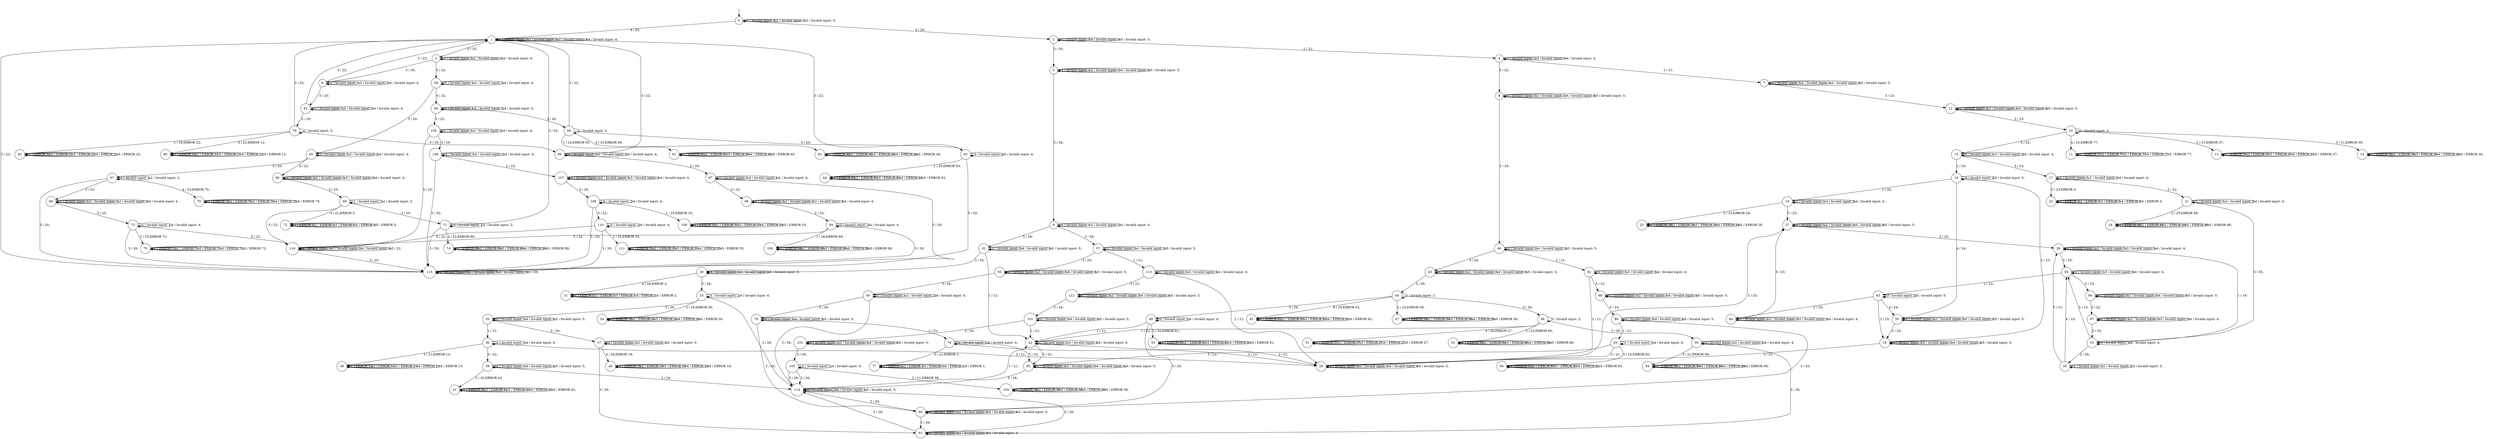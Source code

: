 digraph g {
__start0 [label="" shape="none"];

	s0 [shape="circle" label="0"];
	s1 [shape="circle" label="1"];
	s2 [shape="circle" label="2"];
	s3 [shape="circle" label="3"];
	s4 [shape="circle" label="4"];
	s5 [shape="circle" label="5"];
	s6 [shape="circle" label="6"];
	s7 [shape="circle" label="7"];
	s8 [shape="circle" label="8"];
	s9 [shape="circle" label="9"];
	s10 [shape="circle" label="10"];
	s11 [shape="circle" label="11"];
	s12 [shape="circle" label="12"];
	s13 [shape="circle" label="13"];
	s14 [shape="circle" label="14"];
	s15 [shape="circle" label="15"];
	s16 [shape="circle" label="16"];
	s17 [shape="circle" label="17"];
	s18 [shape="circle" label="18"];
	s19 [shape="circle" label="19"];
	s20 [shape="circle" label="20"];
	s21 [shape="circle" label="21"];
	s22 [shape="circle" label="22"];
	s23 [shape="circle" label="23"];
	s24 [shape="circle" label="24"];
	s25 [shape="circle" label="25"];
	s26 [shape="circle" label="26"];
	s27 [shape="circle" label="27"];
	s28 [shape="circle" label="28"];
	s29 [shape="circle" label="29"];
	s30 [shape="circle" label="30"];
	s31 [shape="circle" label="31"];
	s32 [shape="circle" label="32"];
	s33 [shape="circle" label="33"];
	s34 [shape="circle" label="34"];
	s35 [shape="circle" label="35"];
	s36 [shape="circle" label="36"];
	s37 [shape="circle" label="37"];
	s38 [shape="circle" label="38"];
	s39 [shape="circle" label="39"];
	s40 [shape="circle" label="40"];
	s41 [shape="circle" label="41"];
	s42 [shape="circle" label="42"];
	s43 [shape="circle" label="43"];
	s44 [shape="circle" label="44"];
	s45 [shape="circle" label="45"];
	s46 [shape="circle" label="46"];
	s47 [shape="circle" label="47"];
	s48 [shape="circle" label="48"];
	s49 [shape="circle" label="49"];
	s50 [shape="circle" label="50"];
	s51 [shape="circle" label="51"];
	s52 [shape="circle" label="52"];
	s53 [shape="circle" label="53"];
	s54 [shape="circle" label="54"];
	s55 [shape="circle" label="55"];
	s56 [shape="circle" label="56"];
	s57 [shape="circle" label="57"];
	s58 [shape="circle" label="58"];
	s59 [shape="circle" label="59"];
	s60 [shape="circle" label="60"];
	s61 [shape="circle" label="61"];
	s62 [shape="circle" label="62"];
	s63 [shape="circle" label="63"];
	s64 [shape="circle" label="64"];
	s65 [shape="circle" label="65"];
	s66 [shape="circle" label="66"];
	s67 [shape="circle" label="67"];
	s68 [shape="circle" label="68"];
	s69 [shape="circle" label="69"];
	s70 [shape="circle" label="70"];
	s71 [shape="circle" label="71"];
	s72 [shape="circle" label="72"];
	s73 [shape="circle" label="73"];
	s74 [shape="circle" label="74"];
	s75 [shape="circle" label="75"];
	s76 [shape="circle" label="76"];
	s77 [shape="circle" label="77"];
	s78 [shape="circle" label="78"];
	s79 [shape="circle" label="79"];
	s80 [shape="circle" label="80"];
	s81 [shape="circle" label="81"];
	s82 [shape="circle" label="82"];
	s83 [shape="circle" label="83"];
	s84 [shape="circle" label="84"];
	s85 [shape="circle" label="85"];
	s86 [shape="circle" label="86"];
	s87 [shape="circle" label="87"];
	s88 [shape="circle" label="88"];
	s89 [shape="circle" label="89"];
	s90 [shape="circle" label="90"];
	s91 [shape="circle" label="91"];
	s92 [shape="circle" label="92"];
	s93 [shape="circle" label="93"];
	s94 [shape="circle" label="94"];
	s95 [shape="circle" label="95"];
	s96 [shape="circle" label="96"];
	s97 [shape="circle" label="97"];
	s98 [shape="circle" label="98"];
	s99 [shape="circle" label="99"];
	s100 [shape="circle" label="100"];
	s101 [shape="circle" label="101"];
	s102 [shape="circle" label="102"];
	s103 [shape="circle" label="103"];
	s104 [shape="circle" label="104"];
	s105 [shape="circle" label="105"];
	s106 [shape="circle" label="106"];
	s107 [shape="circle" label="107"];
	s108 [shape="circle" label="108"];
	s109 [shape="circle" label="109"];
	s110 [shape="circle" label="110"];
	s111 [shape="circle" label="111"];
	s112 [shape="circle" label="112"];
	s113 [shape="circle" label="113"];
	s114 [shape="circle" label="114"];
	s115 [shape="circle" label="115"];
	s116 [shape="circle" label="116"];
	s0 -> s0 [label="1 / Invalid input: 1;"];
	s0 -> s0 [label="2 / Invalid input: 2;"];
	s0 -> s0 [label="3 / Invalid input: 3;"];
	s0 -> s1 [label="4 / 25;"];
	s0 -> s2 [label="5 / 26;"];
	s1 -> s1 [label="1 / Invalid input: 1;"];
	s1 -> s1 [label="2 / Invalid input: 2;"];
	s1 -> s1 [label="3 / Invalid input: 3;"];
	s1 -> s1 [label="4 / Invalid input: 4;"];
	s1 -> s3 [label="5 / 25;"];
	s2 -> s4 [label="1 / 21;"];
	s2 -> s2 [label="2 / Invalid input: 2;"];
	s2 -> s5 [label="3 / 20;"];
	s2 -> s2 [label="4 / Invalid input: 4;"];
	s2 -> s2 [label="5 / Invalid input: 5;"];
	s3 -> s3 [label="1 / Invalid input: 1;"];
	s3 -> s3 [label="2 / Invalid input: 2;"];
	s3 -> s6 [label="3 / 20;"];
	s3 -> s3 [label="4 / Invalid input: 4;"];
	s3 -> s58 [label="5 / 22;"];
	s4 -> s4 [label="1 / Invalid input: 1;"];
	s4 -> s7 [label="2 / 21;"];
	s4 -> s4 [label="3 / Invalid input: 3;"];
	s4 -> s4 [label="4 / Invalid input: 4;"];
	s4 -> s8 [label="5 / 22;"];
	s5 -> s5 [label="1 / Invalid input: 1;"];
	s5 -> s5 [label="2 / Invalid input: 2;"];
	s5 -> s9 [label="3 / 26;"];
	s5 -> s5 [label="4 / Invalid input: 4;"];
	s5 -> s5 [label="5 / Invalid input: 5;"];
	s6 -> s6 [label="1 / Invalid input: 1;"];
	s6 -> s6 [label="2 / Invalid input: 2;"];
	s6 -> s1 [label="3 / 22;"];
	s6 -> s6 [label="4 / Invalid input: 4;"];
	s6 -> s81 [label="5 / 20;"];
	s7 -> s7 [label="1 / Invalid input: 1;"];
	s7 -> s7 [label="2 / Invalid input: 2;"];
	s7 -> s12 [label="3 / 23;"];
	s7 -> s7 [label="4 / Invalid input: 4;"];
	s7 -> s7 [label="5 / Invalid input: 5;"];
	s8 -> s8 [label="1 / Invalid input: 1;"];
	s8 -> s8 [label="2 / Invalid input: 2;"];
	s8 -> s46 [label="3 / 24;"];
	s8 -> s8 [label="4 / Invalid input: 4;"];
	s8 -> s8 [label="5 / Invalid input: 5;"];
	s9 -> s9 [label="1 / Invalid input: 1;"];
	s9 -> s9 [label="2 / Invalid input: 2;"];
	s9 -> s57 [label="3 / 26;"];
	s9 -> s9 [label="4 / Invalid input: 4;"];
	s9 -> s32 [label="5 / 26;"];
	s10 -> s13 [label="1 / 21;ERROR 37;"];
	s10 -> s10 [label="2 / Invalid input: 2;"];
	s10 -> s14 [label="3 / 21;ERROR 30;"];
	s10 -> s11 [label="4 / 25;ERROR 77;"];
	s10 -> s15 [label="5 / 25;"];
	s11 -> s11 [label="1 / ERROR 77;"];
	s11 -> s11 [label="2 / ERROR 77;"];
	s11 -> s11 [label="3 / ERROR 77;"];
	s11 -> s11 [label="4 / ERROR 77;"];
	s11 -> s11 [label="5 / ERROR 77;"];
	s12 -> s12 [label="1 / Invalid input: 1;"];
	s12 -> s12 [label="2 / Invalid input: 2;"];
	s12 -> s10 [label="3 / 23;"];
	s12 -> s12 [label="4 / Invalid input: 4;"];
	s12 -> s12 [label="5 / Invalid input: 5;"];
	s13 -> s13 [label="1 / ERROR 37;"];
	s13 -> s13 [label="2 / ERROR 37;"];
	s13 -> s13 [label="3 / ERROR 37;"];
	s13 -> s13 [label="4 / ERROR 37;"];
	s13 -> s13 [label="5 / ERROR 37;"];
	s14 -> s14 [label="1 / ERROR 30;"];
	s14 -> s14 [label="2 / ERROR 30;"];
	s14 -> s14 [label="3 / ERROR 30;"];
	s14 -> s14 [label="4 / ERROR 30;"];
	s14 -> s14 [label="5 / ERROR 30;"];
	s15 -> s15 [label="1 / Invalid input: 1;"];
	s15 -> s16 [label="2 / 23;"];
	s15 -> s15 [label="3 / Invalid input: 3;"];
	s15 -> s15 [label="4 / Invalid input: 4;"];
	s15 -> s17 [label="5 / 23;"];
	s16 -> s18 [label="1 / 25;"];
	s16 -> s19 [label="2 / 25;"];
	s16 -> s16 [label="3 / Invalid input: 3;"];
	s16 -> s20 [label="4 / 24;"];
	s16 -> s16 [label="5 / Invalid input: 5;"];
	s17 -> s17 [label="1 / Invalid input: 1;"];
	s17 -> s17 [label="2 / Invalid input: 2;"];
	s17 -> s21 [label="3 / 22;"];
	s17 -> s17 [label="4 / Invalid input: 4;"];
	s17 -> s22 [label="5 / 23;ERROR 3;"];
	s18 -> s18 [label="1 / Invalid input: 1;"];
	s18 -> s23 [label="2 / 23;ERROR 28;"];
	s18 -> s18 [label="3 / Invalid input: 3;"];
	s18 -> s18 [label="4 / Invalid input: 4;"];
	s18 -> s27 [label="5 / 23;"];
	s19 -> s19 [label="1 / Invalid input: 1;"];
	s19 -> s19 [label="2 / Invalid input: 2;"];
	s19 -> s29 [label="3 / 21;"];
	s19 -> s19 [label="4 / Invalid input: 4;"];
	s19 -> s19 [label="5 / Invalid input: 5;"];
	s20 -> s20 [label="1 / Invalid input: 1;"];
	s20 -> s20 [label="2 / Invalid input: 2;"];
	s20 -> s20 [label="3 / Invalid input: 3;"];
	s20 -> s19 [label="4 / 25;"];
	s20 -> s20 [label="5 / Invalid input: 5;"];
	s21 -> s21 [label="1 / Invalid input: 1;"];
	s21 -> s24 [label="2 / 25;ERROR 48;"];
	s21 -> s21 [label="3 / Invalid input: 3;"];
	s21 -> s21 [label="4 / Invalid input: 4;"];
	s21 -> s25 [label="5 / 25;"];
	s22 -> s22 [label="1 / ERROR 3;"];
	s22 -> s22 [label="2 / ERROR 3;"];
	s22 -> s22 [label="3 / ERROR 3;"];
	s22 -> s22 [label="4 / ERROR 3;"];
	s22 -> s22 [label="5 / ERROR 3;"];
	s23 -> s23 [label="1 / ERROR 28;"];
	s23 -> s23 [label="2 / ERROR 28;"];
	s23 -> s23 [label="3 / ERROR 28;"];
	s23 -> s23 [label="4 / ERROR 28;"];
	s23 -> s23 [label="5 / ERROR 28;"];
	s24 -> s24 [label="1 / ERROR 48;"];
	s24 -> s24 [label="2 / ERROR 48;"];
	s24 -> s24 [label="3 / ERROR 48;"];
	s24 -> s24 [label="4 / ERROR 48;"];
	s24 -> s24 [label="5 / ERROR 48;"];
	s25 -> s28 [label="1 / 19;"];
	s25 -> s26 [label="2 / 26;"];
	s25 -> s25 [label="3 / Invalid input: 3;"];
	s25 -> s25 [label="4 / Invalid input: 4;"];
	s25 -> s85 [label="5 / 23;"];
	s26 -> s26 [label="1 / Invalid input: 1;"];
	s26 -> s26 [label="2 / Invalid input: 2;"];
	s26 -> s26 [label="3 / Invalid input: 3;"];
	s26 -> s85 [label="4 / 25;"];
	s26 -> s28 [label="5 / 21;"];
	s27 -> s27 [label="1 / Invalid input: 1;"];
	s27 -> s27 [label="2 / Invalid input: 2;"];
	s27 -> s28 [label="3 / 23;"];
	s27 -> s27 [label="4 / Invalid input: 4;"];
	s27 -> s27 [label="5 / Invalid input: 5;"];
	s28 -> s28 [label="1 / Invalid input: 1;"];
	s28 -> s28 [label="2 / Invalid input: 2;"];
	s28 -> s28 [label="3 / Invalid input: 3;"];
	s28 -> s28 [label="4 / Invalid input: 4;"];
	s28 -> s85 [label="5 / 25;"];
	s29 -> s29 [label="1 / Invalid input: 1;"];
	s29 -> s29 [label="2 / Invalid input: 2;"];
	s29 -> s27 [label="3 / 23;"];
	s29 -> s29 [label="4 / Invalid input: 4;"];
	s29 -> s29 [label="5 / Invalid input: 5;"];
	s30 -> s30 [label="1 / Invalid input: 1;"];
	s30 -> s30 [label="2 / Invalid input: 2;"];
	s30 -> s33 [label="3 / 26;"];
	s30 -> s31 [label="4 / 26;ERROR 2;"];
	s30 -> s30 [label="5 / Invalid input: 5;"];
	s31 -> s31 [label="1 / ERROR 2;"];
	s31 -> s31 [label="2 / ERROR 2;"];
	s31 -> s31 [label="3 / ERROR 2;"];
	s31 -> s31 [label="4 / ERROR 2;"];
	s31 -> s31 [label="5 / ERROR 2;"];
	s32 -> s42 [label="1 / 21;"];
	s32 -> s32 [label="2 / Invalid input: 2;"];
	s32 -> s30 [label="3 / 20;"];
	s32 -> s32 [label="4 / Invalid input: 4;"];
	s32 -> s32 [label="5 / Invalid input: 5;"];
	s33 -> s33 [label="1 / Invalid input: 1;"];
	s33 -> s34 [label="2 / 19;ERROR 26;"];
	s33 -> s114 [label="3 / 26;"];
	s33 -> s33 [label="4 / Invalid input: 4;"];
	s33 -> s35 [label="5 / 26;"];
	s34 -> s34 [label="1 / ERROR 26;"];
	s34 -> s34 [label="2 / ERROR 26;"];
	s34 -> s34 [label="3 / ERROR 26;"];
	s34 -> s34 [label="4 / ERROR 26;"];
	s34 -> s34 [label="5 / ERROR 26;"];
	s35 -> s36 [label="1 / 21;"];
	s35 -> s35 [label="2 / Invalid input: 2;"];
	s35 -> s37 [label="3 / 20;"];
	s35 -> s35 [label="4 / Invalid input: 4;"];
	s35 -> s35 [label="5 / Invalid input: 5;"];
	s36 -> s36 [label="1 / Invalid input: 1;"];
	s36 -> s29 [label="2 / 21;"];
	s36 -> s38 [label="3 / 21;ERROR 13;"];
	s36 -> s36 [label="4 / Invalid input: 4;"];
	s36 -> s39 [label="5 / 22;"];
	s37 -> s37 [label="1 / Invalid input: 1;"];
	s37 -> s37 [label="2 / Invalid input: 2;"];
	s37 -> s91 [label="3 / 26;"];
	s37 -> s40 [label="4 / 20;ERROR 18;"];
	s37 -> s37 [label="5 / Invalid input: 5;"];
	s38 -> s38 [label="1 / ERROR 13;"];
	s38 -> s38 [label="2 / ERROR 13;"];
	s38 -> s38 [label="3 / ERROR 13;"];
	s38 -> s38 [label="4 / ERROR 13;"];
	s38 -> s38 [label="5 / ERROR 13;"];
	s39 -> s39 [label="1 / Invalid input: 1;"];
	s39 -> s41 [label="2 / 20;ERROR 42;"];
	s39 -> s114 [label="3 / 24;"];
	s39 -> s39 [label="4 / Invalid input: 4;"];
	s39 -> s39 [label="5 / Invalid input: 5;"];
	s40 -> s40 [label="1 / ERROR 18;"];
	s40 -> s40 [label="2 / ERROR 18;"];
	s40 -> s40 [label="3 / ERROR 18;"];
	s40 -> s40 [label="4 / ERROR 18;"];
	s40 -> s40 [label="5 / ERROR 18;"];
	s41 -> s41 [label="1 / ERROR 42;"];
	s41 -> s41 [label="2 / ERROR 42;"];
	s41 -> s41 [label="3 / ERROR 42;"];
	s41 -> s41 [label="4 / ERROR 42;"];
	s41 -> s41 [label="5 / ERROR 42;"];
	s42 -> s42 [label="1 / Invalid input: 1;"];
	s42 -> s29 [label="2 / 21;"];
	s42 -> s42 [label="3 / Invalid input: 3;"];
	s42 -> s42 [label="4 / Invalid input: 4;"];
	s42 -> s95 [label="5 / 22;"];
	s43 -> s43 [label="1 / Invalid input: 1;"];
	s43 -> s43 [label="2 / Invalid input: 2;"];
	s43 -> s44 [label="3 / 26;"];
	s43 -> s43 [label="4 / Invalid input: 4;"];
	s43 -> s43 [label="5 / Invalid input: 5;"];
	s44 -> s44 [label="1 / Invalid input: 1;"];
	s44 -> s47 [label="2 / 22;ERROR 58;"];
	s44 -> s48 [label="3 / 26;"];
	s44 -> s45 [label="4 / 19;ERROR 62;"];
	s44 -> s49 [label="5 / 26;"];
	s45 -> s45 [label="1 / ERROR 62;"];
	s45 -> s45 [label="2 / ERROR 62;"];
	s45 -> s45 [label="3 / ERROR 62;"];
	s45 -> s45 [label="4 / ERROR 62;"];
	s45 -> s45 [label="5 / ERROR 62;"];
	s46 -> s92 [label="1 / 21;"];
	s46 -> s46 [label="2 / Invalid input: 2;"];
	s46 -> s43 [label="3 / 20;"];
	s46 -> s46 [label="4 / Invalid input: 4;"];
	s46 -> s46 [label="5 / Invalid input: 5;"];
	s47 -> s47 [label="1 / ERROR 58;"];
	s47 -> s47 [label="2 / ERROR 58;"];
	s47 -> s47 [label="3 / ERROR 58;"];
	s47 -> s47 [label="4 / ERROR 58;"];
	s47 -> s47 [label="5 / ERROR 58;"];
	s48 -> s42 [label="1 / 21;"];
	s48 -> s48 [label="2 / Invalid input: 2;"];
	s48 -> s50 [label="3 / 20;"];
	s48 -> s51 [label="4 / 26;ERROR 27;"];
	s48 -> s52 [label="5 / 22;ERROR 66;"];
	s49 -> s42 [label="1 / 21;"];
	s49 -> s49 [label="2 / Invalid input: 2;"];
	s49 -> s90 [label="3 / 20;"];
	s49 -> s49 [label="4 / Invalid input: 4;"];
	s49 -> s53 [label="5 / 25;ERROR 81;"];
	s50 -> s50 [label="1 / Invalid input: 1;"];
	s50 -> s50 [label="2 / Invalid input: 2;"];
	s50 -> s91 [label="3 / 26;"];
	s50 -> s50 [label="4 / Invalid input: 4;"];
	s50 -> s54 [label="5 / 21;ERROR 99;"];
	s51 -> s51 [label="1 / ERROR 27;"];
	s51 -> s51 [label="2 / ERROR 27;"];
	s51 -> s51 [label="3 / ERROR 27;"];
	s51 -> s51 [label="4 / ERROR 27;"];
	s51 -> s51 [label="5 / ERROR 27;"];
	s52 -> s52 [label="1 / ERROR 66;"];
	s52 -> s52 [label="2 / ERROR 66;"];
	s52 -> s52 [label="3 / ERROR 66;"];
	s52 -> s52 [label="4 / ERROR 66;"];
	s52 -> s52 [label="5 / ERROR 66;"];
	s53 -> s53 [label="1 / ERROR 81;"];
	s53 -> s53 [label="2 / ERROR 81;"];
	s53 -> s53 [label="3 / ERROR 81;"];
	s53 -> s53 [label="4 / ERROR 81;"];
	s53 -> s53 [label="5 / ERROR 81;"];
	s54 -> s54 [label="1 / ERROR 99;"];
	s54 -> s54 [label="2 / ERROR 99;"];
	s54 -> s54 [label="3 / ERROR 99;"];
	s54 -> s54 [label="4 / ERROR 99;"];
	s54 -> s54 [label="5 / ERROR 99;"];
	s55 -> s55 [label="1 / Invalid input: 1;"];
	s55 -> s55 [label="2 / Invalid input: 2;"];
	s55 -> s56 [label="3 / 26;"];
	s55 -> s55 [label="4 / Invalid input: 4;"];
	s55 -> s55 [label="5 / Invalid input: 5;"];
	s56 -> s56 [label="1 / Invalid input: 1;"];
	s56 -> s56 [label="2 / Invalid input: 2;"];
	s56 -> s114 [label="3 / 26;"];
	s56 -> s56 [label="4 / Invalid input: 4;"];
	s56 -> s78 [label="5 / 26;"];
	s57 -> s113 [label="1 / 21;"];
	s57 -> s57 [label="2 / Invalid input: 2;"];
	s57 -> s55 [label="3 / 20;"];
	s57 -> s57 [label="4 / Invalid input: 4;"];
	s57 -> s57 [label="5 / Invalid input: 5;"];
	s58 -> s58 [label="1 / Invalid input: 1;"];
	s58 -> s58 [label="2 / Invalid input: 2;"];
	s58 -> s65 [label="3 / 20;"];
	s58 -> s58 [label="4 / Invalid input: 4;"];
	s58 -> s59 [label="5 / 22;"];
	s59 -> s59 [label="1 / Invalid input: 1;"];
	s59 -> s59 [label="2 / Invalid input: 2;"];
	s59 -> s60 [label="3 / 20;"];
	s59 -> s59 [label="4 / Invalid input: 4;"];
	s59 -> s105 [label="5 / 22;"];
	s60 -> s61 [label="1 / 24;ERROR 65;"];
	s60 -> s60 [label="2 / Invalid input: 2;"];
	s60 -> s1 [label="3 / 22;"];
	s60 -> s62 [label="4 / 23;ERROR 46;"];
	s60 -> s63 [label="5 / 20;"];
	s61 -> s61 [label="1 / ERROR 65;"];
	s61 -> s61 [label="2 / ERROR 65;"];
	s61 -> s61 [label="3 / ERROR 65;"];
	s61 -> s61 [label="4 / ERROR 65;"];
	s61 -> s61 [label="5 / ERROR 65;"];
	s62 -> s62 [label="1 / ERROR 46;"];
	s62 -> s62 [label="2 / ERROR 46;"];
	s62 -> s62 [label="3 / ERROR 46;"];
	s62 -> s62 [label="4 / ERROR 46;"];
	s62 -> s62 [label="5 / ERROR 46;"];
	s63 -> s64 [label="1 / 20;ERROR 93;"];
	s63 -> s63 [label="2 / Invalid input: 2;"];
	s63 -> s1 [label="3 / 22;"];
	s63 -> s63 [label="4 / Invalid input: 4;"];
	s63 -> s115 [label="5 / 20;"];
	s64 -> s64 [label="1 / ERROR 93;"];
	s64 -> s64 [label="2 / ERROR 93;"];
	s64 -> s64 [label="3 / ERROR 93;"];
	s64 -> s64 [label="4 / ERROR 93;"];
	s64 -> s64 [label="5 / ERROR 93;"];
	s65 -> s65 [label="1 / Invalid input: 1;"];
	s65 -> s65 [label="2 / Invalid input: 2;"];
	s65 -> s66 [label="3 / 22;"];
	s65 -> s65 [label="4 / Invalid input: 4;"];
	s65 -> s67 [label="5 / 20;"];
	s66 -> s66 [label="1 / Invalid input: 1;"];
	s66 -> s66 [label="2 / Invalid input: 2;"];
	s66 -> s66 [label="3 / Invalid input: 3;"];
	s66 -> s66 [label="4 / Invalid input: 4;"];
	s66 -> s68 [label="5 / 25;"];
	s67 -> s67 [label="1 / Invalid input: 1;"];
	s67 -> s67 [label="2 / Invalid input: 2;"];
	s67 -> s69 [label="3 / 22;"];
	s67 -> s70 [label="4 / 23;ERROR 70;"];
	s67 -> s115 [label="5 / 20;"];
	s68 -> s68 [label="1 / Invalid input: 1;"];
	s68 -> s68 [label="2 / Invalid input: 2;"];
	s68 -> s71 [label="3 / 20;"];
	s68 -> s72 [label="4 / 21;ERROR 5;"];
	s68 -> s116 [label="5 / 22;"];
	s69 -> s69 [label="1 / Invalid input: 1;"];
	s69 -> s69 [label="2 / Invalid input: 2;"];
	s69 -> s69 [label="3 / Invalid input: 3;"];
	s69 -> s69 [label="4 / Invalid input: 4;"];
	s69 -> s73 [label="5 / 25;"];
	s70 -> s70 [label="1 / ERROR 70;"];
	s70 -> s70 [label="2 / ERROR 70;"];
	s70 -> s70 [label="3 / ERROR 70;"];
	s70 -> s70 [label="4 / ERROR 70;"];
	s70 -> s70 [label="5 / ERROR 70;"];
	s71 -> s71 [label="1 / Invalid input: 1;"];
	s71 -> s71 [label="2 / Invalid input: 2;"];
	s71 -> s1 [label="3 / 22;"];
	s71 -> s74 [label="4 / 22;ERROR 89;"];
	s71 -> s115 [label="5 / 20;"];
	s72 -> s72 [label="1 / ERROR 5;"];
	s72 -> s72 [label="2 / ERROR 5;"];
	s72 -> s72 [label="3 / ERROR 5;"];
	s72 -> s72 [label="4 / ERROR 5;"];
	s72 -> s72 [label="5 / ERROR 5;"];
	s73 -> s73 [label="1 / Invalid input: 1;"];
	s73 -> s75 [label="2 / 25;ERROR 72;"];
	s73 -> s115 [label="3 / 20;"];
	s73 -> s73 [label="4 / Invalid input: 4;"];
	s73 -> s116 [label="5 / 22;"];
	s74 -> s74 [label="1 / ERROR 89;"];
	s74 -> s74 [label="2 / ERROR 89;"];
	s74 -> s74 [label="3 / ERROR 89;"];
	s74 -> s74 [label="4 / ERROR 89;"];
	s74 -> s74 [label="5 / ERROR 89;"];
	s75 -> s75 [label="1 / ERROR 72;"];
	s75 -> s75 [label="2 / ERROR 72;"];
	s75 -> s75 [label="3 / ERROR 72;"];
	s75 -> s75 [label="4 / ERROR 72;"];
	s75 -> s75 [label="5 / ERROR 72;"];
	s76 -> s76 [label="1 / Invalid input: 1;"];
	s76 -> s29 [label="2 / 21;"];
	s76 -> s77 [label="3 / 21;ERROR 1;"];
	s76 -> s76 [label="4 / Invalid input: 4;"];
	s76 -> s95 [label="5 / 22;"];
	s77 -> s77 [label="1 / ERROR 1;"];
	s77 -> s77 [label="2 / ERROR 1;"];
	s77 -> s77 [label="3 / ERROR 1;"];
	s77 -> s77 [label="4 / ERROR 1;"];
	s77 -> s77 [label="5 / ERROR 1;"];
	s78 -> s76 [label="1 / 21;"];
	s78 -> s78 [label="2 / Invalid input: 2;"];
	s78 -> s90 [label="3 / 20;"];
	s78 -> s78 [label="4 / Invalid input: 4;"];
	s78 -> s78 [label="5 / Invalid input: 5;"];
	s79 -> s82 [label="1 / 20;ERROR 22;"];
	s79 -> s79 [label="2 / Invalid input: 2;"];
	s79 -> s1 [label="3 / 22;"];
	s79 -> s80 [label="4 / 23;ERROR 12;"];
	s79 -> s96 [label="5 / 20;"];
	s80 -> s80 [label="1 / ERROR 12;"];
	s80 -> s80 [label="2 / ERROR 12;"];
	s80 -> s80 [label="3 / ERROR 12;"];
	s80 -> s80 [label="4 / ERROR 12;"];
	s80 -> s80 [label="5 / ERROR 12;"];
	s81 -> s81 [label="1 / Invalid input: 1;"];
	s81 -> s81 [label="2 / Invalid input: 2;"];
	s81 -> s1 [label="3 / 22;"];
	s81 -> s81 [label="4 / Invalid input: 4;"];
	s81 -> s79 [label="5 / 20;"];
	s82 -> s82 [label="1 / ERROR 22;"];
	s82 -> s82 [label="2 / ERROR 22;"];
	s82 -> s82 [label="3 / ERROR 22;"];
	s82 -> s82 [label="4 / ERROR 22;"];
	s82 -> s82 [label="5 / ERROR 22;"];
	s83 -> s84 [label="1 / 25;"];
	s83 -> s19 [label="2 / 25;"];
	s83 -> s83 [label="3 / Invalid input: 3;"];
	s83 -> s20 [label="4 / 24;"];
	s83 -> s83 [label="5 / Invalid input: 5;"];
	s84 -> s84 [label="1 / Invalid input: 1;"];
	s84 -> s84 [label="2 / Invalid input: 2;"];
	s84 -> s84 [label="3 / Invalid input: 3;"];
	s84 -> s84 [label="4 / Invalid input: 4;"];
	s84 -> s27 [label="5 / 23;"];
	s85 -> s85 [label="1 / Invalid input: 1;"];
	s85 -> s83 [label="2 / 23;"];
	s85 -> s85 [label="3 / Invalid input: 3;"];
	s85 -> s85 [label="4 / Invalid input: 4;"];
	s85 -> s86 [label="5 / 23;"];
	s86 -> s86 [label="1 / Invalid input: 1;"];
	s86 -> s86 [label="2 / Invalid input: 2;"];
	s86 -> s87 [label="3 / 22;"];
	s86 -> s86 [label="4 / Invalid input: 4;"];
	s86 -> s86 [label="5 / Invalid input: 5;"];
	s87 -> s87 [label="1 / Invalid input: 1;"];
	s87 -> s87 [label="2 / Invalid input: 2;"];
	s87 -> s87 [label="3 / Invalid input: 3;"];
	s87 -> s87 [label="4 / Invalid input: 4;"];
	s87 -> s25 [label="5 / 25;"];
	s88 -> s88 [label="1 / Invalid input: 1;"];
	s88 -> s88 [label="2 / Invalid input: 2;"];
	s88 -> s89 [label="3 / 24;"];
	s88 -> s88 [label="4 / Invalid input: 4;"];
	s88 -> s88 [label="5 / Invalid input: 5;"];
	s89 -> s93 [label="1 / 21;"];
	s89 -> s89 [label="2 / Invalid input: 2;"];
	s89 -> s90 [label="3 / 20;"];
	s89 -> s89 [label="4 / Invalid input: 4;"];
	s89 -> s89 [label="5 / Invalid input: 5;"];
	s90 -> s90 [label="1 / Invalid input: 1;"];
	s90 -> s90 [label="2 / Invalid input: 2;"];
	s90 -> s91 [label="3 / 26;"];
	s90 -> s90 [label="4 / Invalid input: 4;"];
	s90 -> s90 [label="5 / Invalid input: 5;"];
	s91 -> s91 [label="1 / Invalid input: 1;"];
	s91 -> s91 [label="2 / Invalid input: 2;"];
	s91 -> s114 [label="3 / 26;"];
	s91 -> s91 [label="4 / Invalid input: 4;"];
	s91 -> s114 [label="5 / 26;"];
	s92 -> s92 [label="1 / Invalid input: 1;"];
	s92 -> s29 [label="2 / 21;"];
	s92 -> s92 [label="3 / Invalid input: 3;"];
	s92 -> s92 [label="4 / Invalid input: 4;"];
	s92 -> s88 [label="5 / 22;"];
	s93 -> s93 [label="1 / Invalid input: 1;"];
	s93 -> s29 [label="2 / 21;"];
	s93 -> s94 [label="3 / 22;ERROR 82;"];
	s93 -> s93 [label="4 / Invalid input: 4;"];
	s93 -> s95 [label="5 / 22;"];
	s94 -> s94 [label="1 / ERROR 82;"];
	s94 -> s94 [label="2 / ERROR 82;"];
	s94 -> s94 [label="3 / ERROR 82;"];
	s94 -> s94 [label="4 / ERROR 82;"];
	s94 -> s94 [label="5 / ERROR 82;"];
	s95 -> s95 [label="1 / Invalid input: 1;"];
	s95 -> s95 [label="2 / Invalid input: 2;"];
	s95 -> s114 [label="3 / 24;"];
	s95 -> s95 [label="4 / Invalid input: 4;"];
	s95 -> s95 [label="5 / Invalid input: 5;"];
	s96 -> s96 [label="1 / Invalid input: 1;"];
	s96 -> s96 [label="2 / Invalid input: 2;"];
	s96 -> s1 [label="3 / 22;"];
	s96 -> s96 [label="4 / Invalid input: 4;"];
	s96 -> s97 [label="5 / 20;"];
	s97 -> s97 [label="1 / Invalid input: 1;"];
	s97 -> s97 [label="2 / Invalid input: 2;"];
	s97 -> s98 [label="3 / 22;"];
	s97 -> s97 [label="4 / Invalid input: 4;"];
	s97 -> s115 [label="5 / 20;"];
	s98 -> s98 [label="1 / Invalid input: 1;"];
	s98 -> s98 [label="2 / Invalid input: 2;"];
	s98 -> s98 [label="3 / Invalid input: 3;"];
	s98 -> s98 [label="4 / Invalid input: 4;"];
	s98 -> s99 [label="5 / 25;"];
	s99 -> s100 [label="1 / 26;ERROR 69;"];
	s99 -> s99 [label="2 / Invalid input: 2;"];
	s99 -> s115 [label="3 / 20;"];
	s99 -> s99 [label="4 / Invalid input: 4;"];
	s99 -> s116 [label="5 / 22;"];
	s100 -> s100 [label="1 / ERROR 69;"];
	s100 -> s100 [label="2 / ERROR 69;"];
	s100 -> s100 [label="3 / ERROR 69;"];
	s100 -> s100 [label="4 / ERROR 69;"];
	s100 -> s100 [label="5 / ERROR 69;"];
	s101 -> s42 [label="1 / 21;"];
	s101 -> s101 [label="2 / Invalid input: 2;"];
	s101 -> s102 [label="3 / 20;"];
	s101 -> s101 [label="4 / Invalid input: 4;"];
	s101 -> s101 [label="5 / Invalid input: 5;"];
	s102 -> s102 [label="1 / Invalid input: 1;"];
	s102 -> s102 [label="2 / Invalid input: 2;"];
	s102 -> s103 [label="3 / 26;"];
	s102 -> s102 [label="4 / Invalid input: 4;"];
	s102 -> s102 [label="5 / Invalid input: 5;"];
	s103 -> s103 [label="1 / Invalid input: 1;"];
	s103 -> s104 [label="2 / 21;ERROR 38;"];
	s103 -> s114 [label="3 / 26;"];
	s103 -> s103 [label="4 / Invalid input: 4;"];
	s103 -> s114 [label="5 / 26;"];
	s104 -> s104 [label="1 / ERROR 38;"];
	s104 -> s104 [label="2 / ERROR 38;"];
	s104 -> s104 [label="3 / ERROR 38;"];
	s104 -> s104 [label="4 / ERROR 38;"];
	s104 -> s104 [label="5 / ERROR 38;"];
	s105 -> s105 [label="1 / Invalid input: 1;"];
	s105 -> s105 [label="2 / Invalid input: 2;"];
	s105 -> s106 [label="3 / 20;"];
	s105 -> s105 [label="4 / Invalid input: 4;"];
	s105 -> s116 [label="5 / 22;"];
	s106 -> s106 [label="1 / Invalid input: 1;"];
	s106 -> s106 [label="2 / Invalid input: 2;"];
	s106 -> s107 [label="3 / 22;"];
	s106 -> s106 [label="4 / Invalid input: 4;"];
	s106 -> s115 [label="5 / 20;"];
	s107 -> s107 [label="1 / Invalid input: 1;"];
	s107 -> s107 [label="2 / Invalid input: 2;"];
	s107 -> s107 [label="3 / Invalid input: 3;"];
	s107 -> s107 [label="4 / Invalid input: 4;"];
	s107 -> s108 [label="5 / 25;"];
	s108 -> s109 [label="1 / 25;ERROR 33;"];
	s108 -> s108 [label="2 / Invalid input: 2;"];
	s108 -> s115 [label="3 / 20;"];
	s108 -> s108 [label="4 / Invalid input: 4;"];
	s108 -> s110 [label="5 / 22;"];
	s109 -> s109 [label="1 / ERROR 33;"];
	s109 -> s109 [label="2 / ERROR 33;"];
	s109 -> s109 [label="3 / ERROR 33;"];
	s109 -> s109 [label="4 / ERROR 33;"];
	s109 -> s109 [label="5 / ERROR 33;"];
	s110 -> s111 [label="1 / 25;ERROR 35;"];
	s110 -> s110 [label="2 / Invalid input: 2;"];
	s110 -> s115 [label="3 / 20;"];
	s110 -> s110 [label="4 / Invalid input: 4;"];
	s110 -> s116 [label="5 / 22;"];
	s111 -> s111 [label="1 / ERROR 35;"];
	s111 -> s111 [label="2 / ERROR 35;"];
	s111 -> s111 [label="3 / ERROR 35;"];
	s111 -> s111 [label="4 / ERROR 35;"];
	s111 -> s111 [label="5 / ERROR 35;"];
	s112 -> s112 [label="1 / Invalid input: 1;"];
	s112 -> s112 [label="2 / Invalid input: 2;"];
	s112 -> s101 [label="3 / 24;"];
	s112 -> s112 [label="4 / Invalid input: 4;"];
	s112 -> s112 [label="5 / Invalid input: 5;"];
	s113 -> s113 [label="1 / Invalid input: 1;"];
	s113 -> s29 [label="2 / 21;"];
	s113 -> s113 [label="3 / Invalid input: 3;"];
	s113 -> s113 [label="4 / Invalid input: 4;"];
	s113 -> s112 [label="5 / 22;"];
	s114 -> s42 [label="1 / 21;"];
	s114 -> s114 [label="2 / Invalid input: 2;"];
	s114 -> s90 [label="3 / 20;"];
	s114 -> s114 [label="4 / Invalid input: 4;"];
	s114 -> s114 [label="5 / Invalid input: 5;"];
	s115 -> s115 [label="1 / Invalid input: 1;"];
	s115 -> s115 [label="2 / Invalid input: 2;"];
	s115 -> s1 [label="3 / 22;"];
	s115 -> s115 [label="4 / Invalid input: 4;"];
	s115 -> s115 [label="5 / 20;"];
	s116 -> s116 [label="1 / Invalid input: 1;"];
	s116 -> s116 [label="2 / Invalid input: 2;"];
	s116 -> s115 [label="3 / 20;"];
	s116 -> s116 [label="4 / Invalid input: 4;"];
	s116 -> s116 [label="5 / 22;"];

__start0 -> s0;
}
